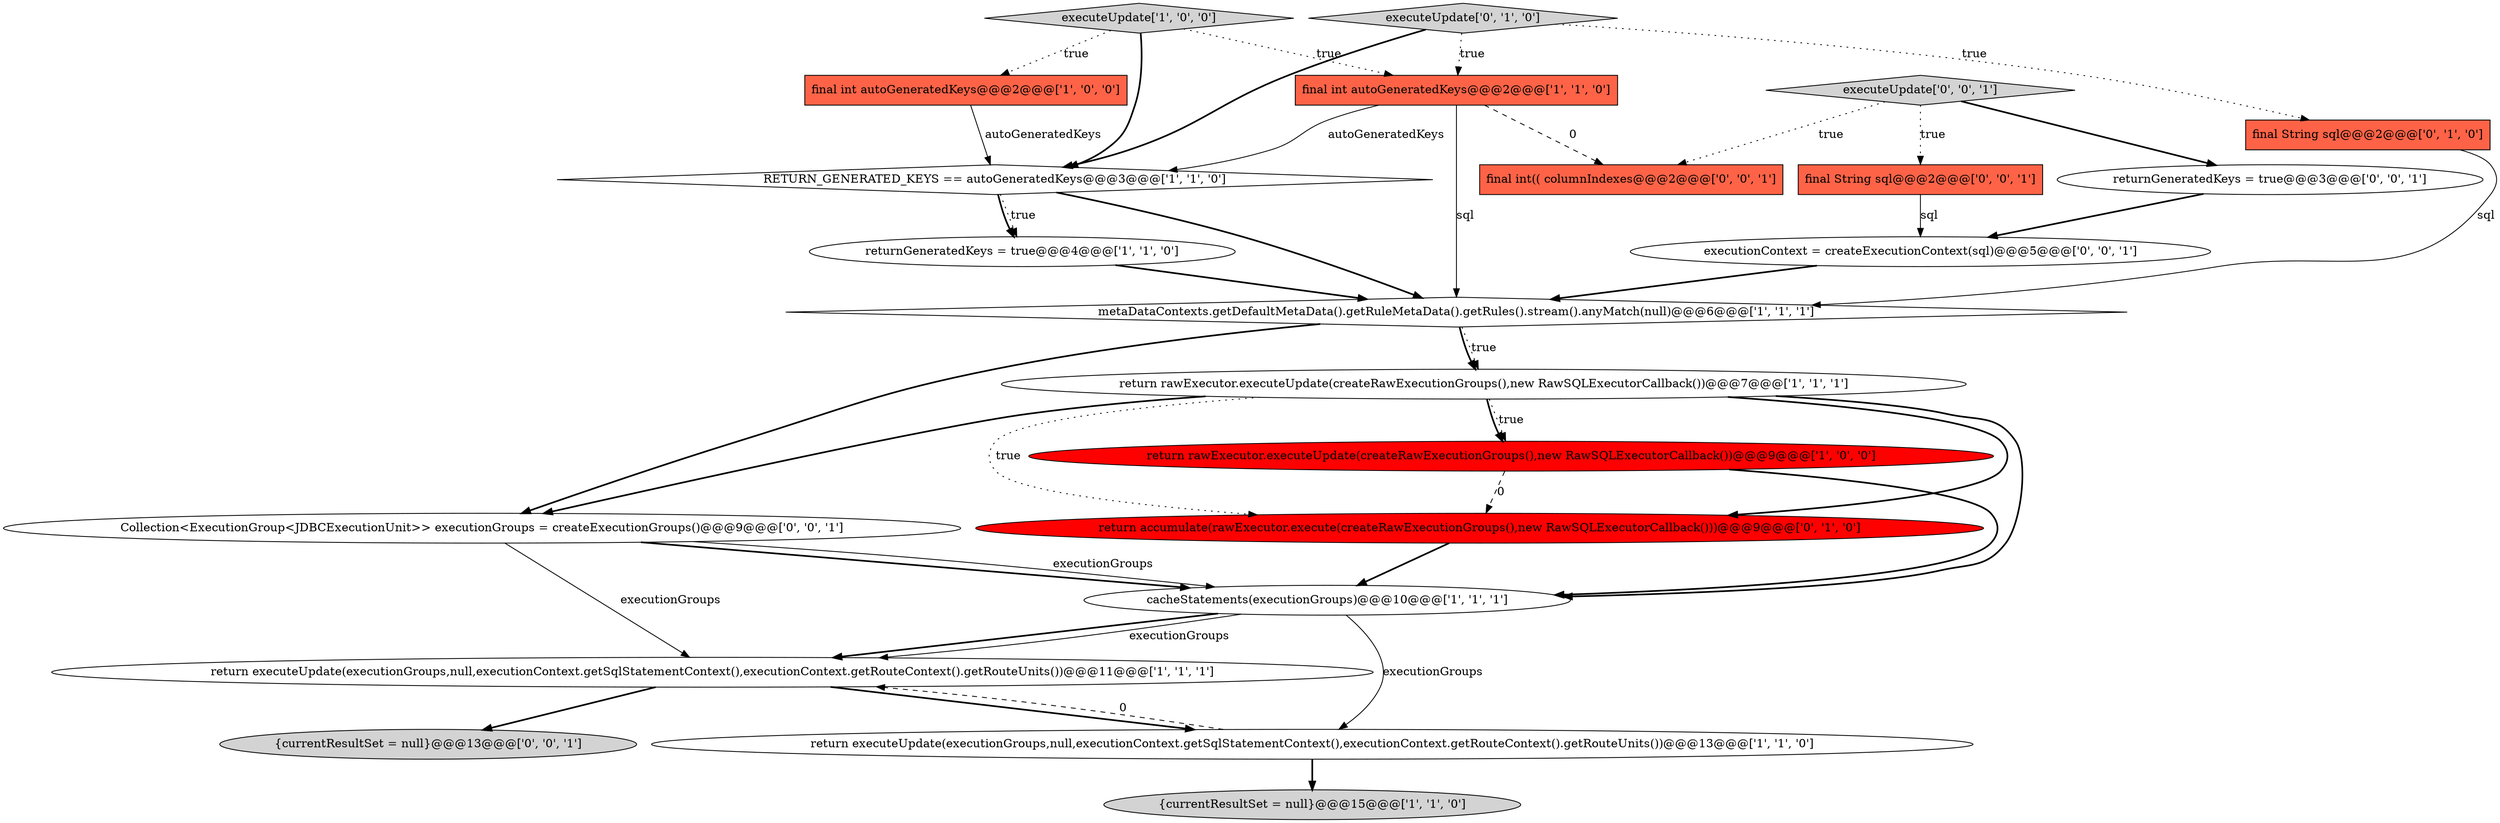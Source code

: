digraph {
2 [style = filled, label = "return rawExecutor.executeUpdate(createRawExecutionGroups(),new RawSQLExecutorCallback())@@@9@@@['1', '0', '0']", fillcolor = red, shape = ellipse image = "AAA1AAABBB1BBB"];
12 [style = filled, label = "executeUpdate['0', '1', '0']", fillcolor = lightgray, shape = diamond image = "AAA0AAABBB2BBB"];
1 [style = filled, label = "RETURN_GENERATED_KEYS == autoGeneratedKeys@@@3@@@['1', '1', '0']", fillcolor = white, shape = diamond image = "AAA0AAABBB1BBB"];
11 [style = filled, label = "{currentResultSet = null}@@@15@@@['1', '1', '0']", fillcolor = lightgray, shape = ellipse image = "AAA0AAABBB1BBB"];
6 [style = filled, label = "returnGeneratedKeys = true@@@4@@@['1', '1', '0']", fillcolor = white, shape = ellipse image = "AAA0AAABBB1BBB"];
15 [style = filled, label = "executeUpdate['0', '0', '1']", fillcolor = lightgray, shape = diamond image = "AAA0AAABBB3BBB"];
8 [style = filled, label = "metaDataContexts.getDefaultMetaData().getRuleMetaData().getRules().stream().anyMatch(null)@@@6@@@['1', '1', '1']", fillcolor = white, shape = diamond image = "AAA0AAABBB1BBB"];
21 [style = filled, label = "final int(( columnIndexes@@@2@@@['0', '0', '1']", fillcolor = tomato, shape = box image = "AAA0AAABBB3BBB"];
18 [style = filled, label = "executionContext = createExecutionContext(sql)@@@5@@@['0', '0', '1']", fillcolor = white, shape = ellipse image = "AAA0AAABBB3BBB"];
20 [style = filled, label = "final String sql@@@2@@@['0', '0', '1']", fillcolor = tomato, shape = box image = "AAA0AAABBB3BBB"];
9 [style = filled, label = "return executeUpdate(executionGroups,null,executionContext.getSqlStatementContext(),executionContext.getRouteContext().getRouteUnits())@@@11@@@['1', '1', '1']", fillcolor = white, shape = ellipse image = "AAA0AAABBB1BBB"];
5 [style = filled, label = "cacheStatements(executionGroups)@@@10@@@['1', '1', '1']", fillcolor = white, shape = ellipse image = "AAA0AAABBB1BBB"];
14 [style = filled, label = "final String sql@@@2@@@['0', '1', '0']", fillcolor = tomato, shape = box image = "AAA0AAABBB2BBB"];
16 [style = filled, label = "returnGeneratedKeys = true@@@3@@@['0', '0', '1']", fillcolor = white, shape = ellipse image = "AAA0AAABBB3BBB"];
19 [style = filled, label = "{currentResultSet = null}@@@13@@@['0', '0', '1']", fillcolor = lightgray, shape = ellipse image = "AAA0AAABBB3BBB"];
7 [style = filled, label = "return rawExecutor.executeUpdate(createRawExecutionGroups(),new RawSQLExecutorCallback())@@@7@@@['1', '1', '1']", fillcolor = white, shape = ellipse image = "AAA0AAABBB1BBB"];
13 [style = filled, label = "return accumulate(rawExecutor.execute(createRawExecutionGroups(),new RawSQLExecutorCallback()))@@@9@@@['0', '1', '0']", fillcolor = red, shape = ellipse image = "AAA1AAABBB2BBB"];
3 [style = filled, label = "executeUpdate['1', '0', '0']", fillcolor = lightgray, shape = diamond image = "AAA0AAABBB1BBB"];
17 [style = filled, label = "Collection<ExecutionGroup<JDBCExecutionUnit>> executionGroups = createExecutionGroups()@@@9@@@['0', '0', '1']", fillcolor = white, shape = ellipse image = "AAA0AAABBB3BBB"];
0 [style = filled, label = "final int autoGeneratedKeys@@@2@@@['1', '0', '0']", fillcolor = tomato, shape = box image = "AAA0AAABBB1BBB"];
10 [style = filled, label = "return executeUpdate(executionGroups,null,executionContext.getSqlStatementContext(),executionContext.getRouteContext().getRouteUnits())@@@13@@@['1', '1', '0']", fillcolor = white, shape = ellipse image = "AAA0AAABBB1BBB"];
4 [style = filled, label = "final int autoGeneratedKeys@@@2@@@['1', '1', '0']", fillcolor = tomato, shape = box image = "AAA0AAABBB1BBB"];
7->13 [style = bold, label=""];
7->2 [style = dotted, label="true"];
17->5 [style = bold, label=""];
16->18 [style = bold, label=""];
0->1 [style = solid, label="autoGeneratedKeys"];
1->8 [style = bold, label=""];
7->17 [style = bold, label=""];
5->9 [style = bold, label=""];
20->18 [style = solid, label="sql"];
3->1 [style = bold, label=""];
4->1 [style = solid, label="autoGeneratedKeys"];
7->13 [style = dotted, label="true"];
5->9 [style = solid, label="executionGroups"];
3->4 [style = dotted, label="true"];
8->7 [style = dotted, label="true"];
15->20 [style = dotted, label="true"];
9->10 [style = bold, label=""];
15->21 [style = dotted, label="true"];
15->16 [style = bold, label=""];
12->1 [style = bold, label=""];
4->21 [style = dashed, label="0"];
17->5 [style = solid, label="executionGroups"];
5->10 [style = solid, label="executionGroups"];
8->7 [style = bold, label=""];
17->9 [style = solid, label="executionGroups"];
8->17 [style = bold, label=""];
10->9 [style = dashed, label="0"];
12->14 [style = dotted, label="true"];
7->5 [style = bold, label=""];
1->6 [style = bold, label=""];
7->2 [style = bold, label=""];
2->13 [style = dashed, label="0"];
6->8 [style = bold, label=""];
3->0 [style = dotted, label="true"];
13->5 [style = bold, label=""];
4->8 [style = solid, label="sql"];
9->19 [style = bold, label=""];
14->8 [style = solid, label="sql"];
1->6 [style = dotted, label="true"];
12->4 [style = dotted, label="true"];
18->8 [style = bold, label=""];
2->5 [style = bold, label=""];
10->11 [style = bold, label=""];
}
